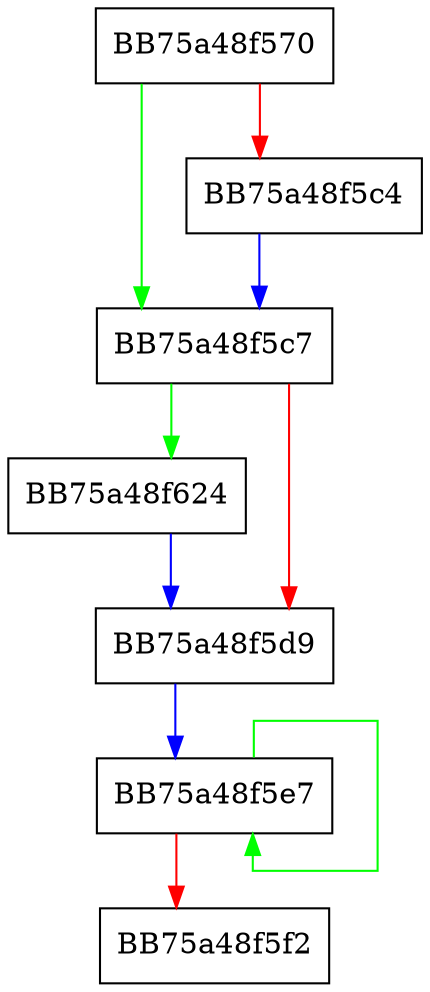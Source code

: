 digraph ExcludedProcessEntry {
  node [shape="box"];
  graph [splines=ortho];
  BB75a48f570 -> BB75a48f5c7 [color="green"];
  BB75a48f570 -> BB75a48f5c4 [color="red"];
  BB75a48f5c4 -> BB75a48f5c7 [color="blue"];
  BB75a48f5c7 -> BB75a48f624 [color="green"];
  BB75a48f5c7 -> BB75a48f5d9 [color="red"];
  BB75a48f5d9 -> BB75a48f5e7 [color="blue"];
  BB75a48f5e7 -> BB75a48f5e7 [color="green"];
  BB75a48f5e7 -> BB75a48f5f2 [color="red"];
  BB75a48f624 -> BB75a48f5d9 [color="blue"];
}